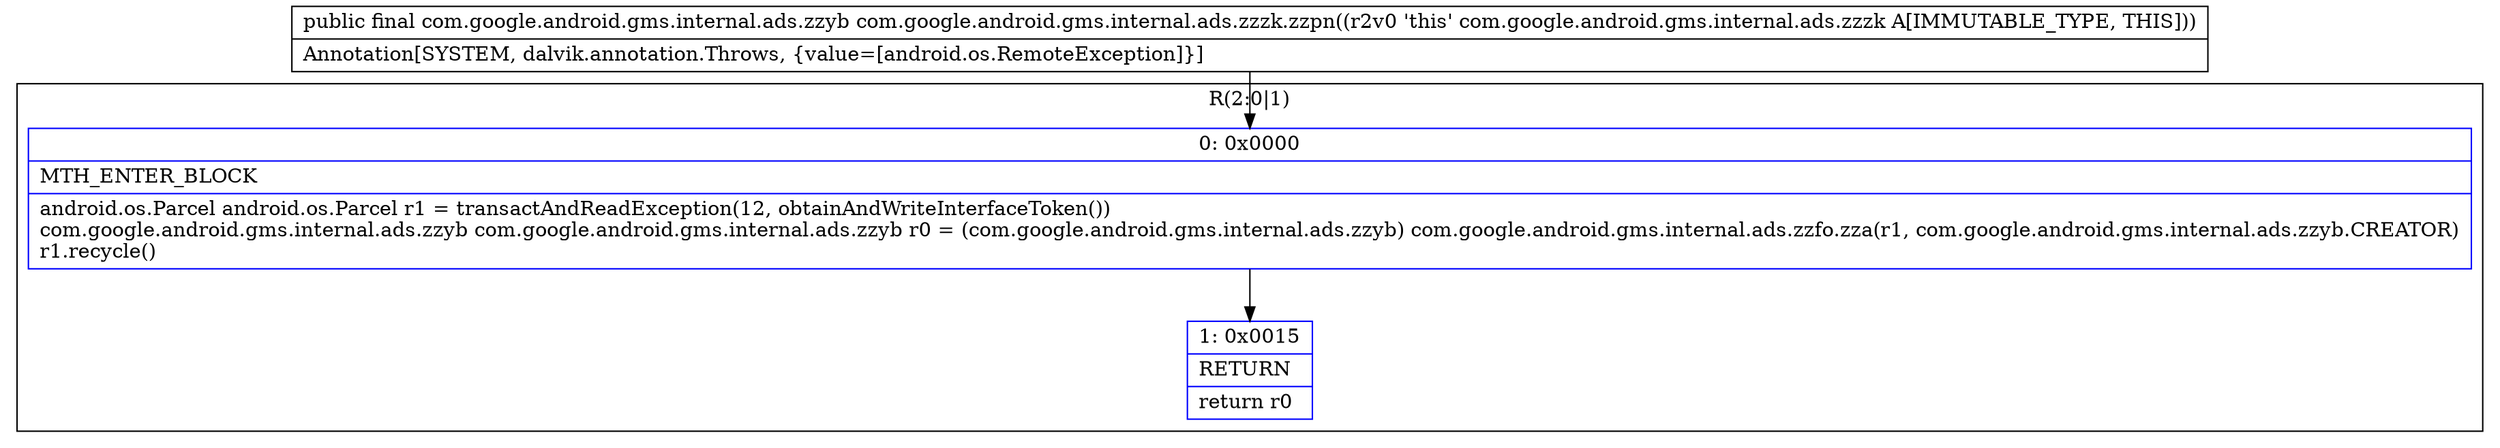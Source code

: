 digraph "CFG forcom.google.android.gms.internal.ads.zzzk.zzpn()Lcom\/google\/android\/gms\/internal\/ads\/zzyb;" {
subgraph cluster_Region_1031894999 {
label = "R(2:0|1)";
node [shape=record,color=blue];
Node_0 [shape=record,label="{0\:\ 0x0000|MTH_ENTER_BLOCK\l|android.os.Parcel android.os.Parcel r1 = transactAndReadException(12, obtainAndWriteInterfaceToken())\lcom.google.android.gms.internal.ads.zzyb com.google.android.gms.internal.ads.zzyb r0 = (com.google.android.gms.internal.ads.zzyb) com.google.android.gms.internal.ads.zzfo.zza(r1, com.google.android.gms.internal.ads.zzyb.CREATOR)\lr1.recycle()\l}"];
Node_1 [shape=record,label="{1\:\ 0x0015|RETURN\l|return r0\l}"];
}
MethodNode[shape=record,label="{public final com.google.android.gms.internal.ads.zzyb com.google.android.gms.internal.ads.zzzk.zzpn((r2v0 'this' com.google.android.gms.internal.ads.zzzk A[IMMUTABLE_TYPE, THIS]))  | Annotation[SYSTEM, dalvik.annotation.Throws, \{value=[android.os.RemoteException]\}]\l}"];
MethodNode -> Node_0;
Node_0 -> Node_1;
}

